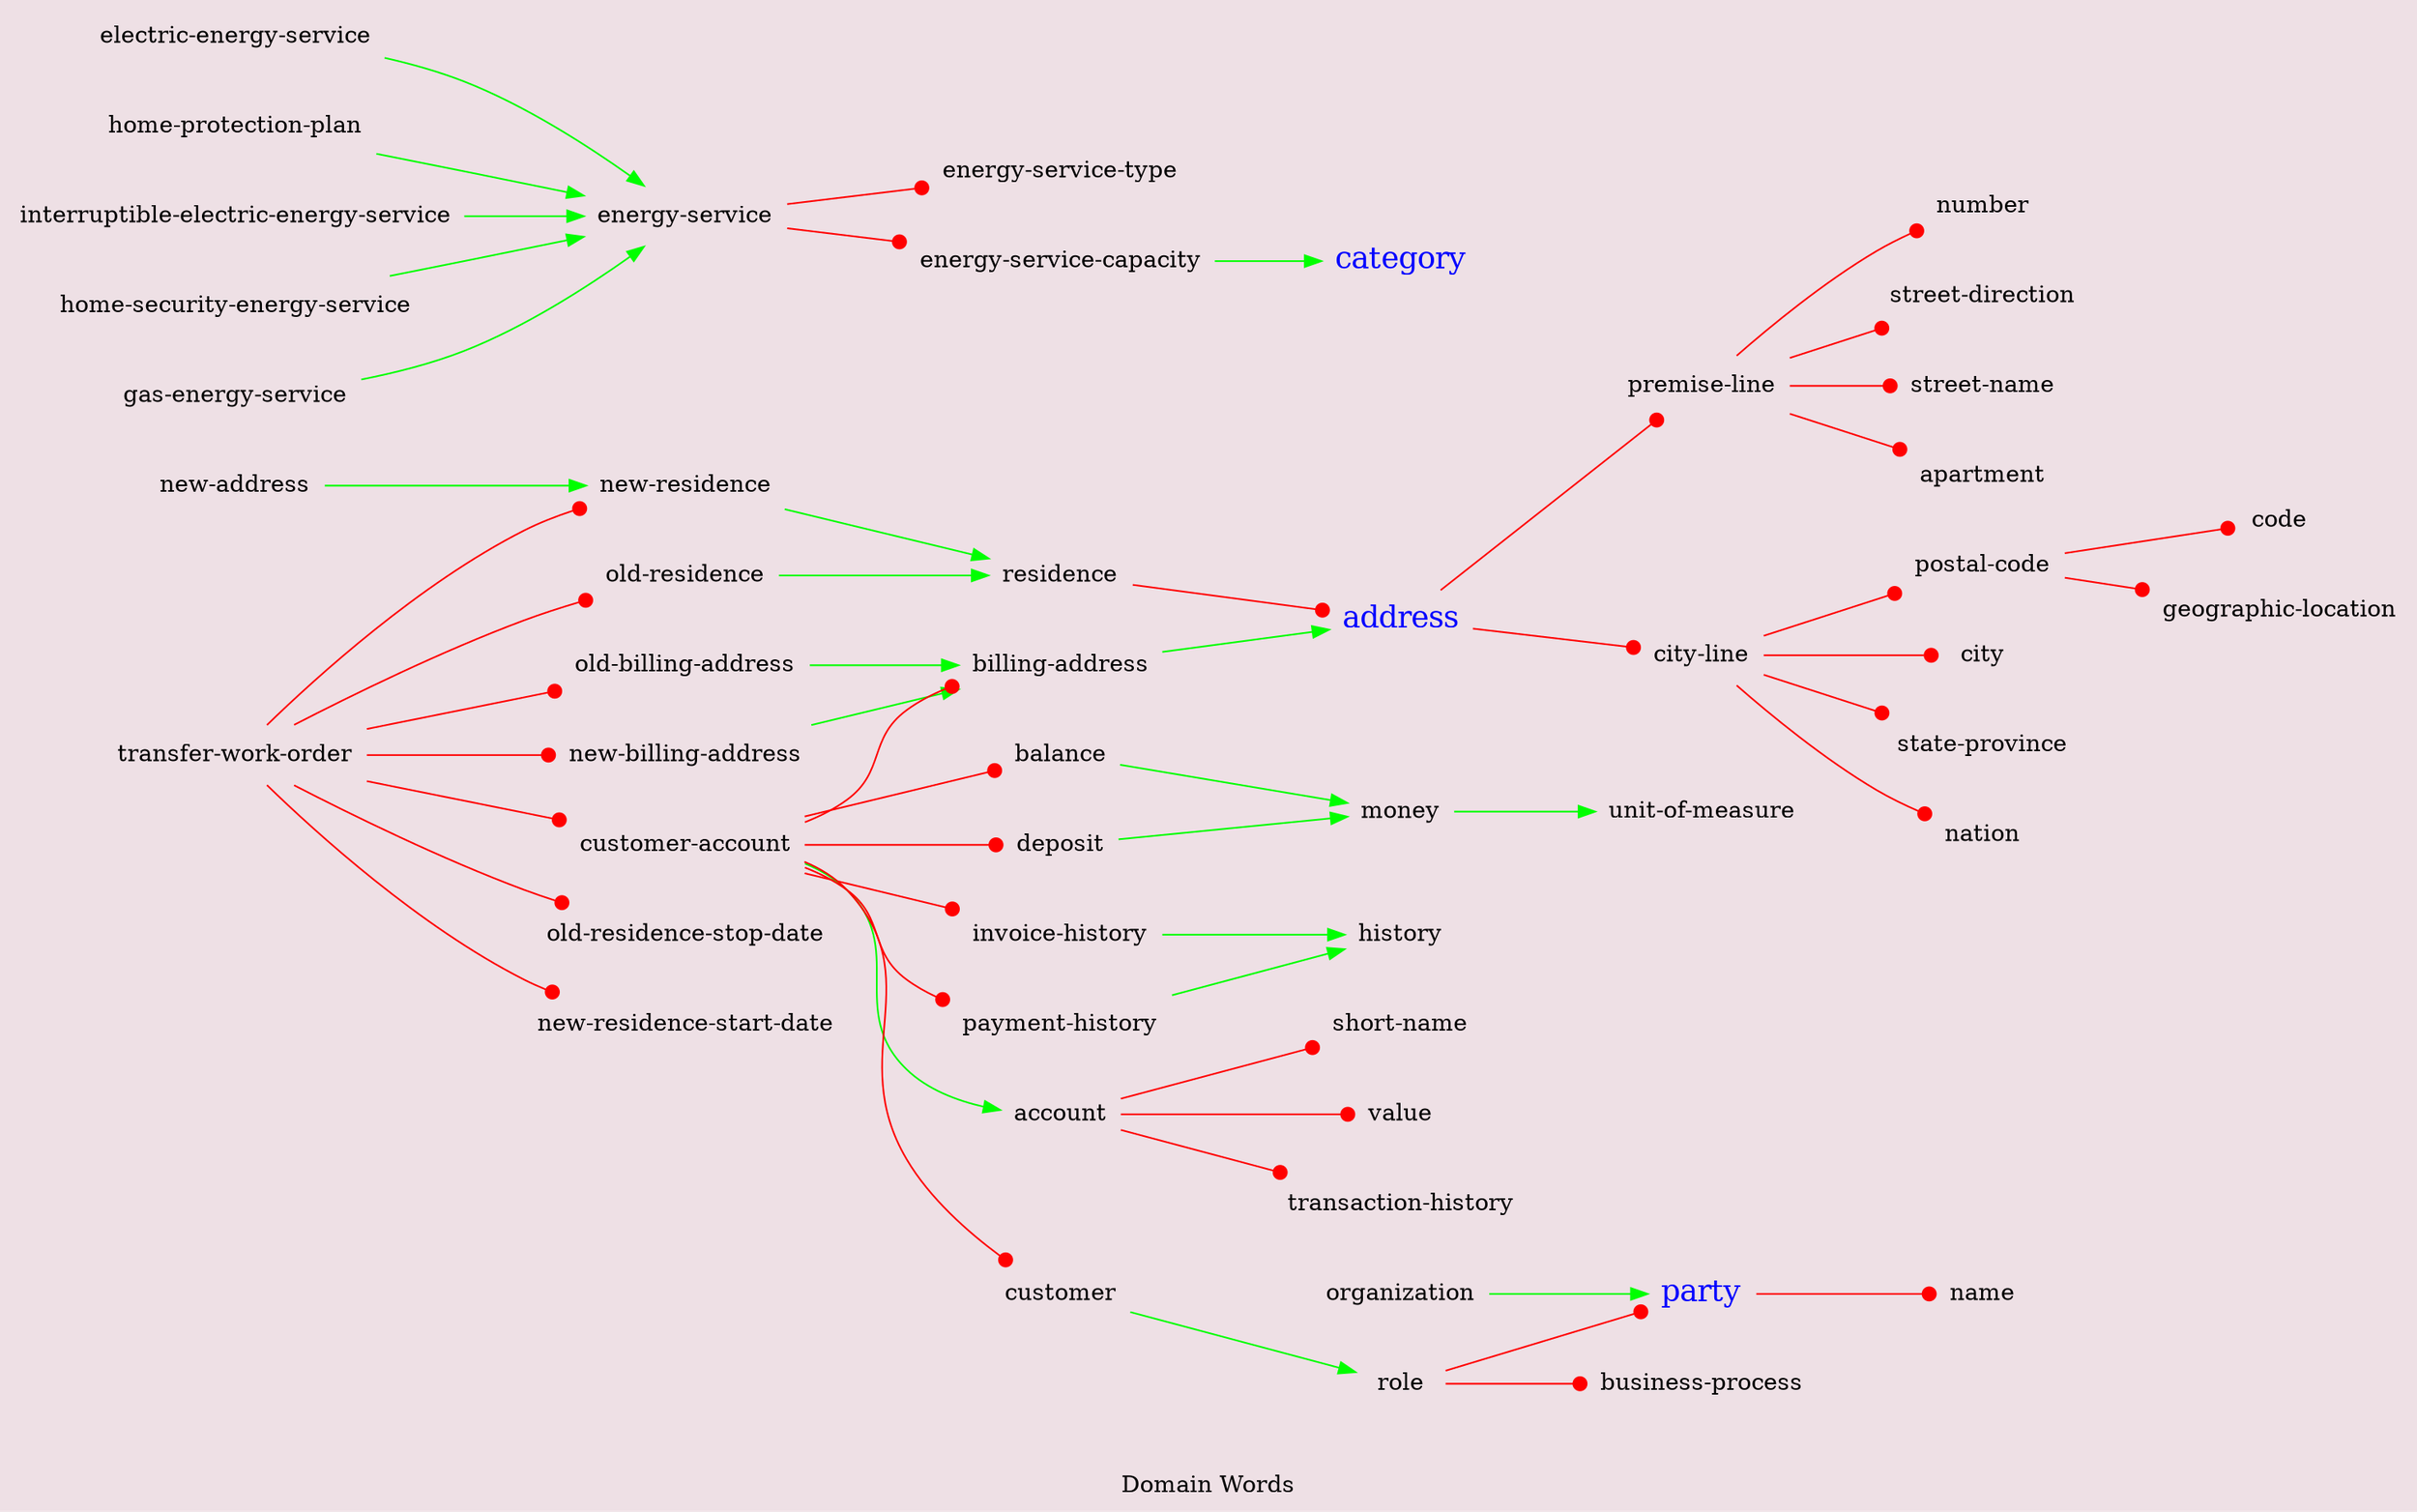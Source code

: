 digraph wordbase {  label = "\n\n Domain Words ";  bgcolor = lavenderblush2;  rankdir=LR;  node [shape=plaintext, fontcolor=BLUE, fontsize=18]; address;   node [shape=plaintext, fontcolor=BLUE, fontsize=18]; party;   node [shape=plaintext, fontcolor=BLUE, fontsize=18]; category;   node [shape=plaintext, fontcolor=BLACK, fontsize=14];   /* Immediate Attributes */   "transfer-work-order" -> "old-residence" [color=RED, arrowhead=dot] ;    "transfer-work-order" -> "new-residence" [color=RED, arrowhead=dot] ;    "transfer-work-order" -> "old-billing-address" [color=RED, arrowhead=dot] ;    "transfer-work-order" -> "new-billing-address" [color=RED, arrowhead=dot] ;    "transfer-work-order" -> "customer-account" [color=RED, arrowhead=dot] ;    "transfer-work-order" -> "old-residence-stop-date" [color=RED, arrowhead=dot] ;    "transfer-work-order" -> "new-residence-start-date" [color=RED, arrowhead=dot] ;    /* Immediate Supertypes */   organization -> party [color=GREEN] ;    /* Immediate Supertypes */   /* Immediate Attributes */   party -> name [color=RED, arrowhead=dot] ;    /* Immediate Attributes */   "energy-service" -> "energy-service-type" [color=RED, arrowhead=dot] ;    "energy-service" -> "energy-service-capacity" [color=RED, arrowhead=dot] ;    /* Immediate Supertypes */   "electric-energy-service" -> "energy-service" [color=GREEN] ;    /* Immediate Supertypes */   "home-protection-plan" -> "energy-service" [color=GREEN] ;    /* Immediate Supertypes */   balance -> money [color=GREEN] ;    /* Immediate Supertypes */   "invoice-history" -> history [color=GREEN] ;    /* Immediate Attributes */   "postal-code" -> code [color=RED, arrowhead=dot] ;    "postal-code" -> "geographic-location" [color=RED, arrowhead=dot] ;    /* Immediate Supertypes */   "billing-address" -> address [color=GREEN] ;    /* Immediate Supertypes */   "customer-account" -> account [color=GREEN] ;    /* Immediate Attributes */   "customer-account" -> customer [color=RED, arrowhead=dot] ;    "customer-account" -> "billing-address" [color=RED, arrowhead=dot] ;    "customer-account" -> balance [color=RED, arrowhead=dot] ;    "customer-account" -> deposit [color=RED, arrowhead=dot] ;    "customer-account" -> "invoice-history" [color=RED, arrowhead=dot] ;    "customer-account" -> "payment-history" [color=RED, arrowhead=dot] ;    /* Immediate Supertypes */   customer -> role [color=GREEN] ;    /* Immediate Supertypes */   "interruptible-electric-energy-service" -> "energy-service" [color=GREEN] ;    /* Immediate Attributes */   role -> party [color=RED, arrowhead=dot] ;    role -> "business-process" [color=RED, arrowhead=dot] ;    /* Immediate Supertypes */   "new-residence" -> residence [color=GREEN] ;    /* Immediate Supertypes */   /* Immediate Supertypes */   "home-security-energy-service" -> "energy-service" [color=GREEN] ;    /* Immediate Supertypes */   "old-billing-address" -> "billing-address" [color=GREEN] ;    /* Immediate Attributes */   residence -> address [color=RED, arrowhead=dot] ;    /* Immediate Supertypes */   "old-residence" -> residence [color=GREEN] ;    /* Immediate Supertypes */   "new-billing-address" -> "billing-address" [color=GREEN] ;    /* Immediate Supertypes */   "energy-service-capacity" -> category [color=GREEN] ;    /* Immediate Supertypes */   /* Immediate Attributes */   address -> "premise-line" [color=RED, arrowhead=dot] ;    address -> "city-line" [color=RED, arrowhead=dot] ;    /* Immediate Attributes */   account -> "short-name" [color=RED, arrowhead=dot] ;    account -> value [color=RED, arrowhead=dot] ;    account -> "transaction-history" [color=RED, arrowhead=dot] ;    /* Immediate Attributes */   "premise-line" -> number [color=RED, arrowhead=dot] ;    "premise-line" -> "street-direction" [color=RED, arrowhead=dot] ;    "premise-line" -> "street-name" [color=RED, arrowhead=dot] ;    "premise-line" -> apartment [color=RED, arrowhead=dot] ;    /* Immediate Supertypes */   deposit -> money [color=GREEN] ;    /* Immediate Supertypes */   "payment-history" -> history [color=GREEN] ;    /* Immediate Attributes */   "city-line" -> city [color=RED, arrowhead=dot] ;    "city-line" -> "state-province" [color=RED, arrowhead=dot] ;    "city-line" -> "postal-code" [color=RED, arrowhead=dot] ;    "city-line" -> nation [color=RED, arrowhead=dot] ;    /* Immediate Supertypes */   "gas-energy-service" -> "energy-service" [color=GREEN] ;    /* Immediate Supertypes */   money -> "unit-of-measure" [color=GREEN] ;    /* Immediate Supertypes */   "new-address" -> "new-residence" [color=GREEN] ;    }  